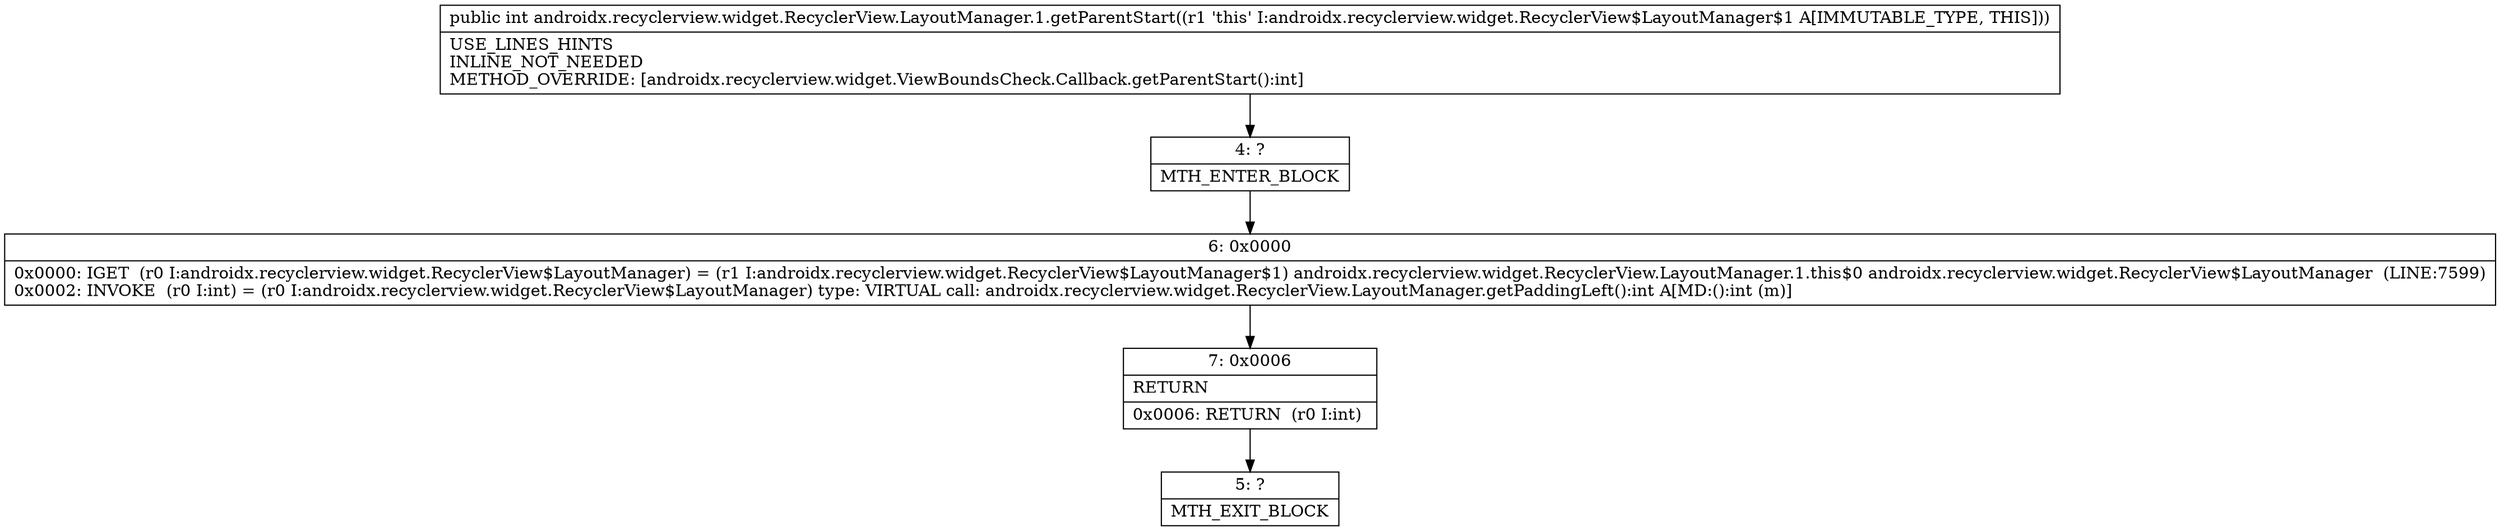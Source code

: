 digraph "CFG forandroidx.recyclerview.widget.RecyclerView.LayoutManager.1.getParentStart()I" {
Node_4 [shape=record,label="{4\:\ ?|MTH_ENTER_BLOCK\l}"];
Node_6 [shape=record,label="{6\:\ 0x0000|0x0000: IGET  (r0 I:androidx.recyclerview.widget.RecyclerView$LayoutManager) = (r1 I:androidx.recyclerview.widget.RecyclerView$LayoutManager$1) androidx.recyclerview.widget.RecyclerView.LayoutManager.1.this$0 androidx.recyclerview.widget.RecyclerView$LayoutManager  (LINE:7599)\l0x0002: INVOKE  (r0 I:int) = (r0 I:androidx.recyclerview.widget.RecyclerView$LayoutManager) type: VIRTUAL call: androidx.recyclerview.widget.RecyclerView.LayoutManager.getPaddingLeft():int A[MD:():int (m)]\l}"];
Node_7 [shape=record,label="{7\:\ 0x0006|RETURN\l|0x0006: RETURN  (r0 I:int) \l}"];
Node_5 [shape=record,label="{5\:\ ?|MTH_EXIT_BLOCK\l}"];
MethodNode[shape=record,label="{public int androidx.recyclerview.widget.RecyclerView.LayoutManager.1.getParentStart((r1 'this' I:androidx.recyclerview.widget.RecyclerView$LayoutManager$1 A[IMMUTABLE_TYPE, THIS]))  | USE_LINES_HINTS\lINLINE_NOT_NEEDED\lMETHOD_OVERRIDE: [androidx.recyclerview.widget.ViewBoundsCheck.Callback.getParentStart():int]\l}"];
MethodNode -> Node_4;Node_4 -> Node_6;
Node_6 -> Node_7;
Node_7 -> Node_5;
}

